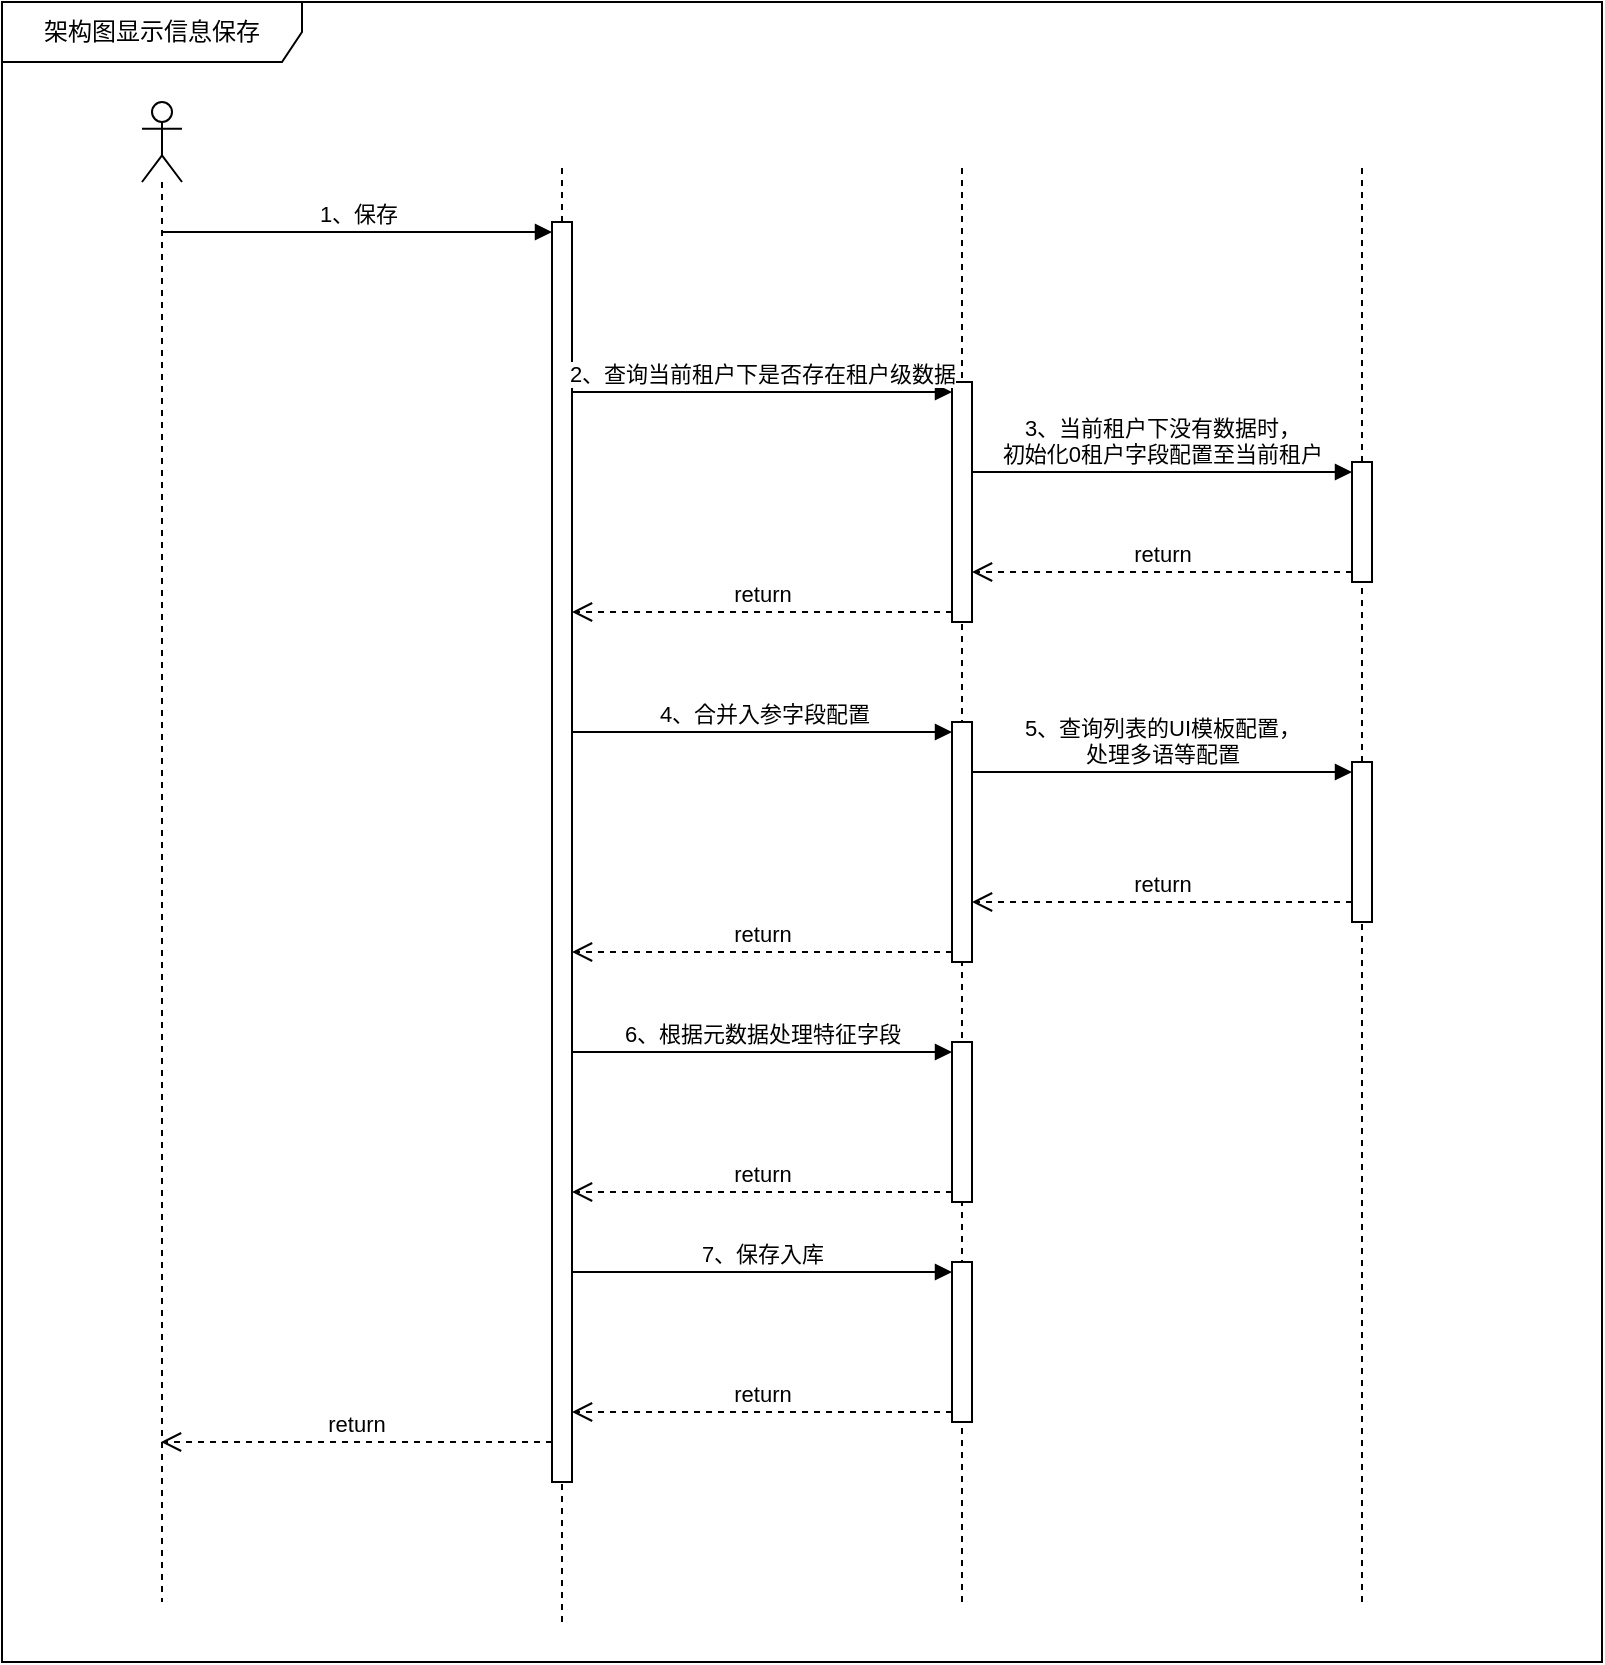<mxfile version="23.1.5" type="github">
  <diagram name="第 1 页" id="n1Fm6pkthmyqZb7bPgOk">
    <mxGraphModel dx="2261" dy="749" grid="1" gridSize="10" guides="1" tooltips="1" connect="1" arrows="1" fold="1" page="1" pageScale="1" pageWidth="827" pageHeight="1169" math="0" shadow="0">
      <root>
        <mxCell id="0" />
        <mxCell id="1" parent="0" />
        <mxCell id="YnGeHmBtNGOwFHJDJeiK-1" value="架构图显示信息保存" style="shape=umlFrame;whiteSpace=wrap;html=1;pointerEvents=0;width=150;height=30;" parent="1" vertex="1">
          <mxGeometry x="-40" y="520" width="800" height="830" as="geometry" />
        </mxCell>
        <mxCell id="YnGeHmBtNGOwFHJDJeiK-2" value="" style="shape=umlLifeline;perimeter=lifelinePerimeter;whiteSpace=wrap;html=1;container=1;dropTarget=0;collapsible=0;recursiveResize=0;outlineConnect=0;portConstraint=eastwest;newEdgeStyle={&quot;curved&quot;:0,&quot;rounded&quot;:0};participant=umlActor;" parent="1" vertex="1">
          <mxGeometry x="30" y="570" width="20" height="750" as="geometry" />
        </mxCell>
        <mxCell id="YnGeHmBtNGOwFHJDJeiK-11" value="" style="endArrow=none;dashed=1;html=1;rounded=0;" parent="1" source="YnGeHmBtNGOwFHJDJeiK-15" edge="1">
          <mxGeometry width="50" height="50" relative="1" as="geometry">
            <mxPoint x="240" y="1190" as="sourcePoint" />
            <mxPoint x="240" y="600" as="targetPoint" />
          </mxGeometry>
        </mxCell>
        <mxCell id="YnGeHmBtNGOwFHJDJeiK-12" value="" style="endArrow=none;dashed=1;html=1;rounded=0;" parent="1" edge="1">
          <mxGeometry width="50" height="50" relative="1" as="geometry">
            <mxPoint x="640" y="1320" as="sourcePoint" />
            <mxPoint x="640" y="600" as="targetPoint" />
          </mxGeometry>
        </mxCell>
        <mxCell id="YnGeHmBtNGOwFHJDJeiK-13" value="" style="endArrow=none;dashed=1;html=1;rounded=0;" parent="1" edge="1">
          <mxGeometry width="50" height="50" relative="1" as="geometry">
            <mxPoint x="440" y="1320" as="sourcePoint" />
            <mxPoint x="440" y="600" as="targetPoint" />
          </mxGeometry>
        </mxCell>
        <mxCell id="YnGeHmBtNGOwFHJDJeiK-16" value="1、保存" style="html=1;verticalAlign=bottom;endArrow=block;curved=0;rounded=0;entryX=0;entryY=0;entryDx=0;entryDy=5;" parent="1" target="YnGeHmBtNGOwFHJDJeiK-15" edge="1">
          <mxGeometry relative="1" as="geometry">
            <mxPoint x="40" y="635" as="sourcePoint" />
          </mxGeometry>
        </mxCell>
        <mxCell id="YnGeHmBtNGOwFHJDJeiK-17" value="return" style="html=1;verticalAlign=bottom;endArrow=open;dashed=1;endSize=8;curved=0;rounded=0;exitX=0;exitY=1;exitDx=0;exitDy=-5;" parent="1" edge="1">
          <mxGeometry relative="1" as="geometry">
            <mxPoint x="39.5" y="1240.0" as="targetPoint" />
            <mxPoint x="235" y="1240.0" as="sourcePoint" />
          </mxGeometry>
        </mxCell>
        <mxCell id="YnGeHmBtNGOwFHJDJeiK-18" value="" style="endArrow=none;dashed=1;html=1;rounded=0;" parent="1" target="YnGeHmBtNGOwFHJDJeiK-15" edge="1">
          <mxGeometry width="50" height="50" relative="1" as="geometry">
            <mxPoint x="240" y="1330" as="sourcePoint" />
            <mxPoint x="240" y="600" as="targetPoint" />
          </mxGeometry>
        </mxCell>
        <mxCell id="YnGeHmBtNGOwFHJDJeiK-15" value="" style="html=1;points=[[0,0,0,0,5],[0,1,0,0,-5],[1,0,0,0,5],[1,1,0,0,-5]];perimeter=orthogonalPerimeter;outlineConnect=0;targetShapes=umlLifeline;portConstraint=eastwest;newEdgeStyle={&quot;curved&quot;:0,&quot;rounded&quot;:0};" parent="1" vertex="1">
          <mxGeometry x="235" y="630" width="10" height="630" as="geometry" />
        </mxCell>
        <mxCell id="YnGeHmBtNGOwFHJDJeiK-22" value="" style="html=1;points=[[0,0,0,0,5],[0,1,0,0,-5],[1,0,0,0,5],[1,1,0,0,-5]];perimeter=orthogonalPerimeter;outlineConnect=0;targetShapes=umlLifeline;portConstraint=eastwest;newEdgeStyle={&quot;curved&quot;:0,&quot;rounded&quot;:0};" parent="1" vertex="1">
          <mxGeometry x="435" y="710" width="10" height="120" as="geometry" />
        </mxCell>
        <mxCell id="YnGeHmBtNGOwFHJDJeiK-23" value="2、查询当前租户下是否存在租户级数据" style="html=1;verticalAlign=bottom;endArrow=block;curved=0;rounded=0;entryX=0;entryY=0;entryDx=0;entryDy=5;" parent="1" source="YnGeHmBtNGOwFHJDJeiK-15" target="YnGeHmBtNGOwFHJDJeiK-22" edge="1">
          <mxGeometry relative="1" as="geometry">
            <mxPoint x="320" y="715" as="sourcePoint" />
          </mxGeometry>
        </mxCell>
        <mxCell id="YnGeHmBtNGOwFHJDJeiK-24" value="return" style="html=1;verticalAlign=bottom;endArrow=open;dashed=1;endSize=8;curved=0;rounded=0;exitX=0;exitY=1;exitDx=0;exitDy=-5;" parent="1" source="YnGeHmBtNGOwFHJDJeiK-22" target="YnGeHmBtNGOwFHJDJeiK-15" edge="1">
          <mxGeometry relative="1" as="geometry">
            <mxPoint x="320" y="785" as="targetPoint" />
          </mxGeometry>
        </mxCell>
        <mxCell id="YnGeHmBtNGOwFHJDJeiK-30" value="" style="html=1;points=[[0,0,0,0,5],[0,1,0,0,-5],[1,0,0,0,5],[1,1,0,0,-5]];perimeter=orthogonalPerimeter;outlineConnect=0;targetShapes=umlLifeline;portConstraint=eastwest;newEdgeStyle={&quot;curved&quot;:0,&quot;rounded&quot;:0};" parent="1" vertex="1">
          <mxGeometry x="635" y="750" width="10" height="60" as="geometry" />
        </mxCell>
        <mxCell id="YnGeHmBtNGOwFHJDJeiK-31" value="3、当前租户下没有数据时，&lt;br&gt;初始化0租户字段配置至当前租户" style="html=1;verticalAlign=bottom;endArrow=block;curved=0;rounded=0;entryX=0;entryY=0;entryDx=0;entryDy=5;" parent="1" source="YnGeHmBtNGOwFHJDJeiK-22" target="YnGeHmBtNGOwFHJDJeiK-30" edge="1">
          <mxGeometry relative="1" as="geometry">
            <mxPoint x="570" y="755" as="sourcePoint" />
          </mxGeometry>
        </mxCell>
        <mxCell id="YnGeHmBtNGOwFHJDJeiK-32" value="return" style="html=1;verticalAlign=bottom;endArrow=open;dashed=1;endSize=8;curved=0;rounded=0;exitX=0;exitY=1;exitDx=0;exitDy=-5;" parent="1" source="YnGeHmBtNGOwFHJDJeiK-30" target="YnGeHmBtNGOwFHJDJeiK-22" edge="1">
          <mxGeometry relative="1" as="geometry">
            <mxPoint x="570" y="825" as="targetPoint" />
          </mxGeometry>
        </mxCell>
        <mxCell id="YnGeHmBtNGOwFHJDJeiK-33" value="" style="html=1;points=[[0,0,0,0,5],[0,1,0,0,-5],[1,0,0,0,5],[1,1,0,0,-5]];perimeter=orthogonalPerimeter;outlineConnect=0;targetShapes=umlLifeline;portConstraint=eastwest;newEdgeStyle={&quot;curved&quot;:0,&quot;rounded&quot;:0};" parent="1" vertex="1">
          <mxGeometry x="435" y="880" width="10" height="120" as="geometry" />
        </mxCell>
        <mxCell id="YnGeHmBtNGOwFHJDJeiK-34" value="4、合并入参字段配置" style="html=1;verticalAlign=bottom;endArrow=block;curved=0;rounded=0;entryX=0;entryY=0;entryDx=0;entryDy=5;" parent="1" target="YnGeHmBtNGOwFHJDJeiK-33" edge="1" source="YnGeHmBtNGOwFHJDJeiK-15">
          <mxGeometry x="0.005" relative="1" as="geometry">
            <mxPoint x="245" y="895.0" as="sourcePoint" />
            <mxPoint as="offset" />
          </mxGeometry>
        </mxCell>
        <mxCell id="YnGeHmBtNGOwFHJDJeiK-35" value="return" style="html=1;verticalAlign=bottom;endArrow=open;dashed=1;endSize=8;curved=0;rounded=0;exitX=0;exitY=1;exitDx=0;exitDy=-5;" parent="1" source="YnGeHmBtNGOwFHJDJeiK-33" edge="1" target="YnGeHmBtNGOwFHJDJeiK-15">
          <mxGeometry relative="1" as="geometry">
            <mxPoint x="245" y="1015.0" as="targetPoint" />
          </mxGeometry>
        </mxCell>
        <mxCell id="YnGeHmBtNGOwFHJDJeiK-36" value="" style="html=1;points=[[0,0,0,0,5],[0,1,0,0,-5],[1,0,0,0,5],[1,1,0,0,-5]];perimeter=orthogonalPerimeter;outlineConnect=0;targetShapes=umlLifeline;portConstraint=eastwest;newEdgeStyle={&quot;curved&quot;:0,&quot;rounded&quot;:0};" parent="1" vertex="1">
          <mxGeometry x="635" y="900" width="10" height="80" as="geometry" />
        </mxCell>
        <mxCell id="YnGeHmBtNGOwFHJDJeiK-37" value="5、查询列表的UI模板配置，&lt;br&gt;处理多语等配置" style="html=1;verticalAlign=bottom;endArrow=block;curved=0;rounded=0;entryX=0;entryY=0;entryDx=0;entryDy=5;" parent="1" source="YnGeHmBtNGOwFHJDJeiK-33" target="YnGeHmBtNGOwFHJDJeiK-36" edge="1">
          <mxGeometry relative="1" as="geometry">
            <mxPoint x="565" y="925" as="sourcePoint" />
          </mxGeometry>
        </mxCell>
        <mxCell id="YnGeHmBtNGOwFHJDJeiK-38" value="return" style="html=1;verticalAlign=bottom;endArrow=open;dashed=1;endSize=8;curved=0;rounded=0;exitX=0;exitY=1;exitDx=0;exitDy=-5;" parent="1" edge="1">
          <mxGeometry relative="1" as="geometry">
            <mxPoint x="445" y="970" as="targetPoint" />
            <mxPoint x="635" y="970" as="sourcePoint" />
          </mxGeometry>
        </mxCell>
        <mxCell id="YnGeHmBtNGOwFHJDJeiK-39" value="" style="html=1;points=[[0,0,0,0,5],[0,1,0,0,-5],[1,0,0,0,5],[1,1,0,0,-5]];perimeter=orthogonalPerimeter;outlineConnect=0;targetShapes=umlLifeline;portConstraint=eastwest;newEdgeStyle={&quot;curved&quot;:0,&quot;rounded&quot;:0};" parent="1" vertex="1">
          <mxGeometry x="435" y="1150" width="10" height="80" as="geometry" />
        </mxCell>
        <mxCell id="YnGeHmBtNGOwFHJDJeiK-40" value="7、保存入库" style="html=1;verticalAlign=bottom;endArrow=block;curved=0;rounded=0;entryX=0;entryY=0;entryDx=0;entryDy=5;" parent="1" target="YnGeHmBtNGOwFHJDJeiK-39" edge="1">
          <mxGeometry relative="1" as="geometry">
            <mxPoint x="245" y="1155" as="sourcePoint" />
          </mxGeometry>
        </mxCell>
        <mxCell id="YnGeHmBtNGOwFHJDJeiK-41" value="return" style="html=1;verticalAlign=bottom;endArrow=open;dashed=1;endSize=8;curved=0;rounded=0;exitX=0;exitY=1;exitDx=0;exitDy=-5;" parent="1" source="YnGeHmBtNGOwFHJDJeiK-39" edge="1">
          <mxGeometry relative="1" as="geometry">
            <mxPoint x="245" y="1225" as="targetPoint" />
          </mxGeometry>
        </mxCell>
        <mxCell id="CWbyYp3Z48wyMPzdwN6W-1" value="" style="html=1;points=[[0,0,0,0,5],[0,1,0,0,-5],[1,0,0,0,5],[1,1,0,0,-5]];perimeter=orthogonalPerimeter;outlineConnect=0;targetShapes=umlLifeline;portConstraint=eastwest;newEdgeStyle={&quot;curved&quot;:0,&quot;rounded&quot;:0};" vertex="1" parent="1">
          <mxGeometry x="435" y="1040" width="10" height="80" as="geometry" />
        </mxCell>
        <mxCell id="CWbyYp3Z48wyMPzdwN6W-2" value="6、根据元数据处理特征字段" style="html=1;verticalAlign=bottom;endArrow=block;curved=0;rounded=0;entryX=0;entryY=0;entryDx=0;entryDy=5;" edge="1" target="CWbyYp3Z48wyMPzdwN6W-1" parent="1" source="YnGeHmBtNGOwFHJDJeiK-15">
          <mxGeometry relative="1" as="geometry">
            <mxPoint x="365" y="1045" as="sourcePoint" />
            <mxPoint as="offset" />
          </mxGeometry>
        </mxCell>
        <mxCell id="CWbyYp3Z48wyMPzdwN6W-3" value="return" style="html=1;verticalAlign=bottom;endArrow=open;dashed=1;endSize=8;curved=0;rounded=0;exitX=0;exitY=1;exitDx=0;exitDy=-5;" edge="1" source="CWbyYp3Z48wyMPzdwN6W-1" parent="1" target="YnGeHmBtNGOwFHJDJeiK-15">
          <mxGeometry relative="1" as="geometry">
            <mxPoint x="365" y="1115" as="targetPoint" />
          </mxGeometry>
        </mxCell>
      </root>
    </mxGraphModel>
  </diagram>
</mxfile>
